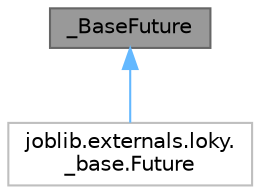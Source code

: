 digraph "_BaseFuture"
{
 // LATEX_PDF_SIZE
  bgcolor="transparent";
  edge [fontname=Helvetica,fontsize=10,labelfontname=Helvetica,labelfontsize=10];
  node [fontname=Helvetica,fontsize=10,shape=box,height=0.2,width=0.4];
  Node1 [id="Node000001",label="_BaseFuture",height=0.2,width=0.4,color="gray40", fillcolor="grey60", style="filled", fontcolor="black",tooltip=" "];
  Node1 -> Node2 [id="edge2_Node000001_Node000002",dir="back",color="steelblue1",style="solid",tooltip=" "];
  Node2 [id="Node000002",label="joblib.externals.loky.\l_base.Future",height=0.2,width=0.4,color="grey75", fillcolor="white", style="filled",URL="$d5/de2/classjoblib_1_1externals_1_1loky_1_1__base_1_1Future.html",tooltip=" "];
}
